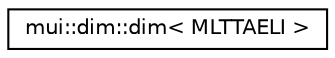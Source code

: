 digraph "Graphical Class Hierarchy"
{
 // LATEX_PDF_SIZE
  edge [fontname="Helvetica",fontsize="10",labelfontname="Helvetica",labelfontsize="10"];
  node [fontname="Helvetica",fontsize="10",shape=record];
  rankdir="LR";
  Node0 [label="mui::dim::dim\< MLTTAELI \>",height=0.2,width=0.4,color="black", fillcolor="white", style="filled",URL="$structmui_1_1dim_1_1dim.html",tooltip=" "];
}
